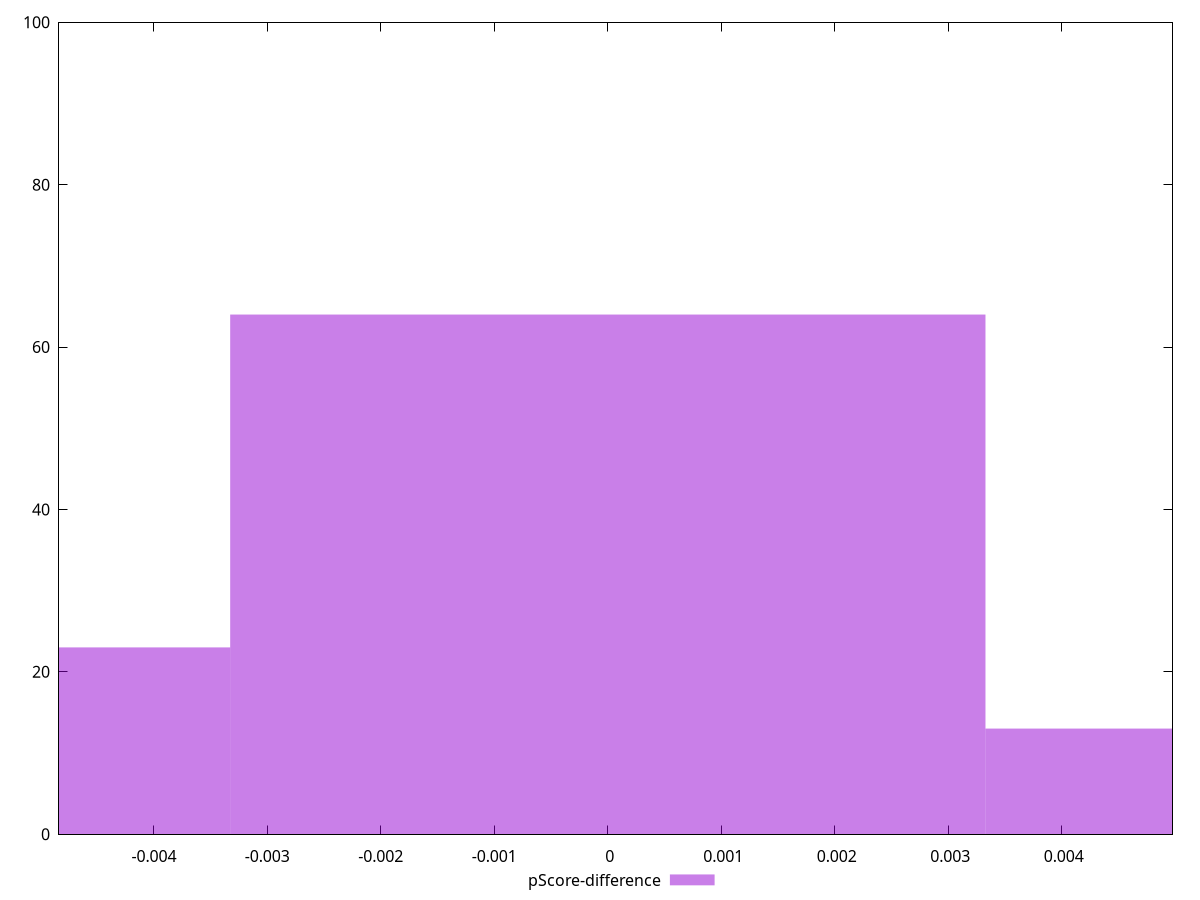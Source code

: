reset

$pScoreDifference <<EOF
0 64
0.0066552091026506974 13
-0.0066552091026506974 23
EOF

set key outside below
set boxwidth 0.0066552091026506974
set xrange [-0.004836022157894471:0.004975586259851061]
set yrange [0:100]
set trange [0:100]
set style fill transparent solid 0.5 noborder
set terminal svg size 640, 490 enhanced background rgb 'white'
set output "report_00019_2021-02-10T18-14-37.922Z//largest-contentful-paint/samples/pages+cached+noadtech+nomedia/pScore-difference/histogram.svg"

plot $pScoreDifference title "pScore-difference" with boxes

reset
